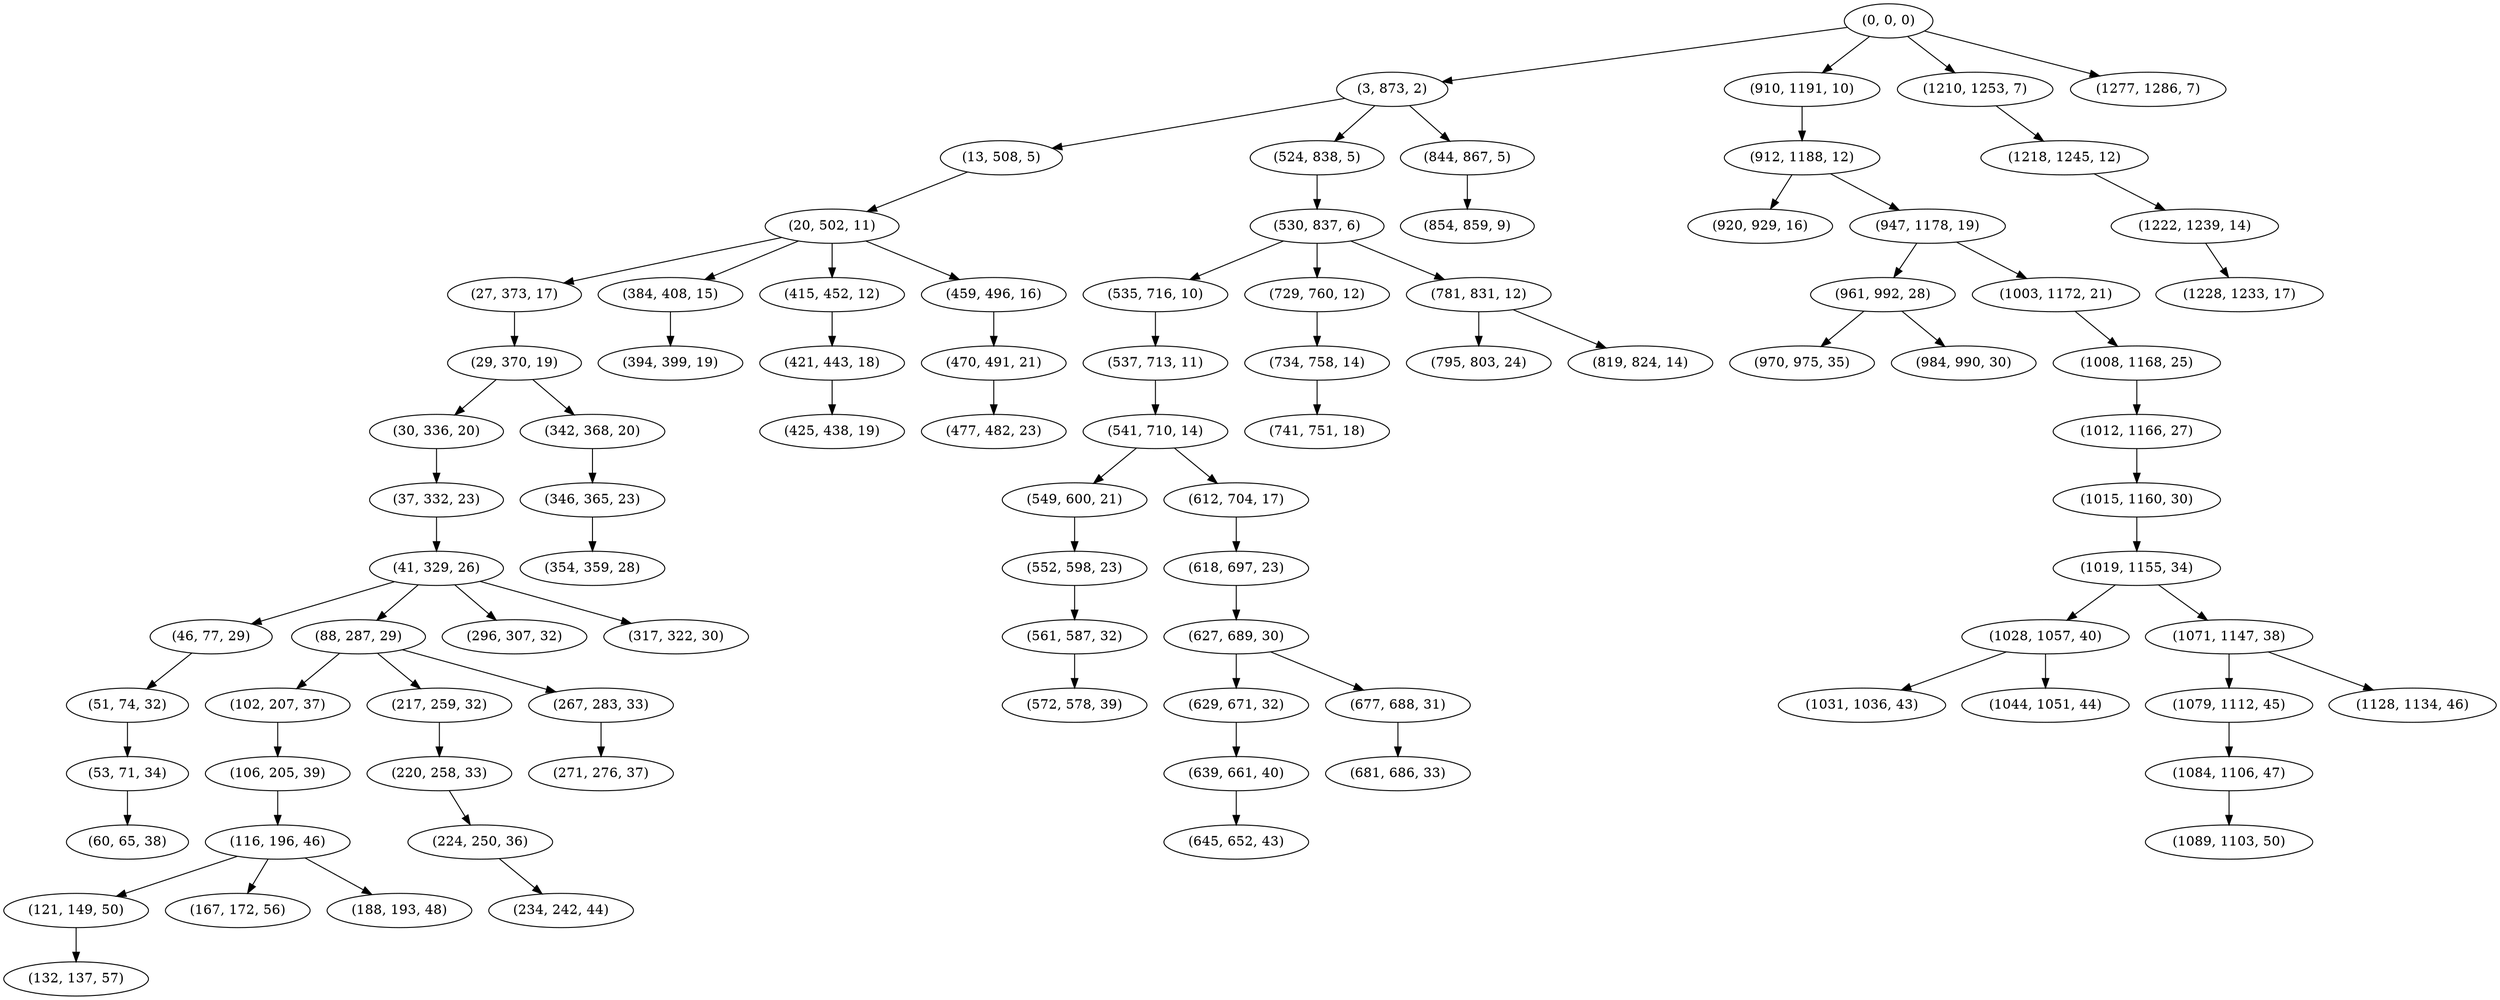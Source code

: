 digraph tree {
    "(0, 0, 0)";
    "(3, 873, 2)";
    "(13, 508, 5)";
    "(20, 502, 11)";
    "(27, 373, 17)";
    "(29, 370, 19)";
    "(30, 336, 20)";
    "(37, 332, 23)";
    "(41, 329, 26)";
    "(46, 77, 29)";
    "(51, 74, 32)";
    "(53, 71, 34)";
    "(60, 65, 38)";
    "(88, 287, 29)";
    "(102, 207, 37)";
    "(106, 205, 39)";
    "(116, 196, 46)";
    "(121, 149, 50)";
    "(132, 137, 57)";
    "(167, 172, 56)";
    "(188, 193, 48)";
    "(217, 259, 32)";
    "(220, 258, 33)";
    "(224, 250, 36)";
    "(234, 242, 44)";
    "(267, 283, 33)";
    "(271, 276, 37)";
    "(296, 307, 32)";
    "(317, 322, 30)";
    "(342, 368, 20)";
    "(346, 365, 23)";
    "(354, 359, 28)";
    "(384, 408, 15)";
    "(394, 399, 19)";
    "(415, 452, 12)";
    "(421, 443, 18)";
    "(425, 438, 19)";
    "(459, 496, 16)";
    "(470, 491, 21)";
    "(477, 482, 23)";
    "(524, 838, 5)";
    "(530, 837, 6)";
    "(535, 716, 10)";
    "(537, 713, 11)";
    "(541, 710, 14)";
    "(549, 600, 21)";
    "(552, 598, 23)";
    "(561, 587, 32)";
    "(572, 578, 39)";
    "(612, 704, 17)";
    "(618, 697, 23)";
    "(627, 689, 30)";
    "(629, 671, 32)";
    "(639, 661, 40)";
    "(645, 652, 43)";
    "(677, 688, 31)";
    "(681, 686, 33)";
    "(729, 760, 12)";
    "(734, 758, 14)";
    "(741, 751, 18)";
    "(781, 831, 12)";
    "(795, 803, 24)";
    "(819, 824, 14)";
    "(844, 867, 5)";
    "(854, 859, 9)";
    "(910, 1191, 10)";
    "(912, 1188, 12)";
    "(920, 929, 16)";
    "(947, 1178, 19)";
    "(961, 992, 28)";
    "(970, 975, 35)";
    "(984, 990, 30)";
    "(1003, 1172, 21)";
    "(1008, 1168, 25)";
    "(1012, 1166, 27)";
    "(1015, 1160, 30)";
    "(1019, 1155, 34)";
    "(1028, 1057, 40)";
    "(1031, 1036, 43)";
    "(1044, 1051, 44)";
    "(1071, 1147, 38)";
    "(1079, 1112, 45)";
    "(1084, 1106, 47)";
    "(1089, 1103, 50)";
    "(1128, 1134, 46)";
    "(1210, 1253, 7)";
    "(1218, 1245, 12)";
    "(1222, 1239, 14)";
    "(1228, 1233, 17)";
    "(1277, 1286, 7)";
    "(0, 0, 0)" -> "(3, 873, 2)";
    "(0, 0, 0)" -> "(910, 1191, 10)";
    "(0, 0, 0)" -> "(1210, 1253, 7)";
    "(0, 0, 0)" -> "(1277, 1286, 7)";
    "(3, 873, 2)" -> "(13, 508, 5)";
    "(3, 873, 2)" -> "(524, 838, 5)";
    "(3, 873, 2)" -> "(844, 867, 5)";
    "(13, 508, 5)" -> "(20, 502, 11)";
    "(20, 502, 11)" -> "(27, 373, 17)";
    "(20, 502, 11)" -> "(384, 408, 15)";
    "(20, 502, 11)" -> "(415, 452, 12)";
    "(20, 502, 11)" -> "(459, 496, 16)";
    "(27, 373, 17)" -> "(29, 370, 19)";
    "(29, 370, 19)" -> "(30, 336, 20)";
    "(29, 370, 19)" -> "(342, 368, 20)";
    "(30, 336, 20)" -> "(37, 332, 23)";
    "(37, 332, 23)" -> "(41, 329, 26)";
    "(41, 329, 26)" -> "(46, 77, 29)";
    "(41, 329, 26)" -> "(88, 287, 29)";
    "(41, 329, 26)" -> "(296, 307, 32)";
    "(41, 329, 26)" -> "(317, 322, 30)";
    "(46, 77, 29)" -> "(51, 74, 32)";
    "(51, 74, 32)" -> "(53, 71, 34)";
    "(53, 71, 34)" -> "(60, 65, 38)";
    "(88, 287, 29)" -> "(102, 207, 37)";
    "(88, 287, 29)" -> "(217, 259, 32)";
    "(88, 287, 29)" -> "(267, 283, 33)";
    "(102, 207, 37)" -> "(106, 205, 39)";
    "(106, 205, 39)" -> "(116, 196, 46)";
    "(116, 196, 46)" -> "(121, 149, 50)";
    "(116, 196, 46)" -> "(167, 172, 56)";
    "(116, 196, 46)" -> "(188, 193, 48)";
    "(121, 149, 50)" -> "(132, 137, 57)";
    "(217, 259, 32)" -> "(220, 258, 33)";
    "(220, 258, 33)" -> "(224, 250, 36)";
    "(224, 250, 36)" -> "(234, 242, 44)";
    "(267, 283, 33)" -> "(271, 276, 37)";
    "(342, 368, 20)" -> "(346, 365, 23)";
    "(346, 365, 23)" -> "(354, 359, 28)";
    "(384, 408, 15)" -> "(394, 399, 19)";
    "(415, 452, 12)" -> "(421, 443, 18)";
    "(421, 443, 18)" -> "(425, 438, 19)";
    "(459, 496, 16)" -> "(470, 491, 21)";
    "(470, 491, 21)" -> "(477, 482, 23)";
    "(524, 838, 5)" -> "(530, 837, 6)";
    "(530, 837, 6)" -> "(535, 716, 10)";
    "(530, 837, 6)" -> "(729, 760, 12)";
    "(530, 837, 6)" -> "(781, 831, 12)";
    "(535, 716, 10)" -> "(537, 713, 11)";
    "(537, 713, 11)" -> "(541, 710, 14)";
    "(541, 710, 14)" -> "(549, 600, 21)";
    "(541, 710, 14)" -> "(612, 704, 17)";
    "(549, 600, 21)" -> "(552, 598, 23)";
    "(552, 598, 23)" -> "(561, 587, 32)";
    "(561, 587, 32)" -> "(572, 578, 39)";
    "(612, 704, 17)" -> "(618, 697, 23)";
    "(618, 697, 23)" -> "(627, 689, 30)";
    "(627, 689, 30)" -> "(629, 671, 32)";
    "(627, 689, 30)" -> "(677, 688, 31)";
    "(629, 671, 32)" -> "(639, 661, 40)";
    "(639, 661, 40)" -> "(645, 652, 43)";
    "(677, 688, 31)" -> "(681, 686, 33)";
    "(729, 760, 12)" -> "(734, 758, 14)";
    "(734, 758, 14)" -> "(741, 751, 18)";
    "(781, 831, 12)" -> "(795, 803, 24)";
    "(781, 831, 12)" -> "(819, 824, 14)";
    "(844, 867, 5)" -> "(854, 859, 9)";
    "(910, 1191, 10)" -> "(912, 1188, 12)";
    "(912, 1188, 12)" -> "(920, 929, 16)";
    "(912, 1188, 12)" -> "(947, 1178, 19)";
    "(947, 1178, 19)" -> "(961, 992, 28)";
    "(947, 1178, 19)" -> "(1003, 1172, 21)";
    "(961, 992, 28)" -> "(970, 975, 35)";
    "(961, 992, 28)" -> "(984, 990, 30)";
    "(1003, 1172, 21)" -> "(1008, 1168, 25)";
    "(1008, 1168, 25)" -> "(1012, 1166, 27)";
    "(1012, 1166, 27)" -> "(1015, 1160, 30)";
    "(1015, 1160, 30)" -> "(1019, 1155, 34)";
    "(1019, 1155, 34)" -> "(1028, 1057, 40)";
    "(1019, 1155, 34)" -> "(1071, 1147, 38)";
    "(1028, 1057, 40)" -> "(1031, 1036, 43)";
    "(1028, 1057, 40)" -> "(1044, 1051, 44)";
    "(1071, 1147, 38)" -> "(1079, 1112, 45)";
    "(1071, 1147, 38)" -> "(1128, 1134, 46)";
    "(1079, 1112, 45)" -> "(1084, 1106, 47)";
    "(1084, 1106, 47)" -> "(1089, 1103, 50)";
    "(1210, 1253, 7)" -> "(1218, 1245, 12)";
    "(1218, 1245, 12)" -> "(1222, 1239, 14)";
    "(1222, 1239, 14)" -> "(1228, 1233, 17)";
}
